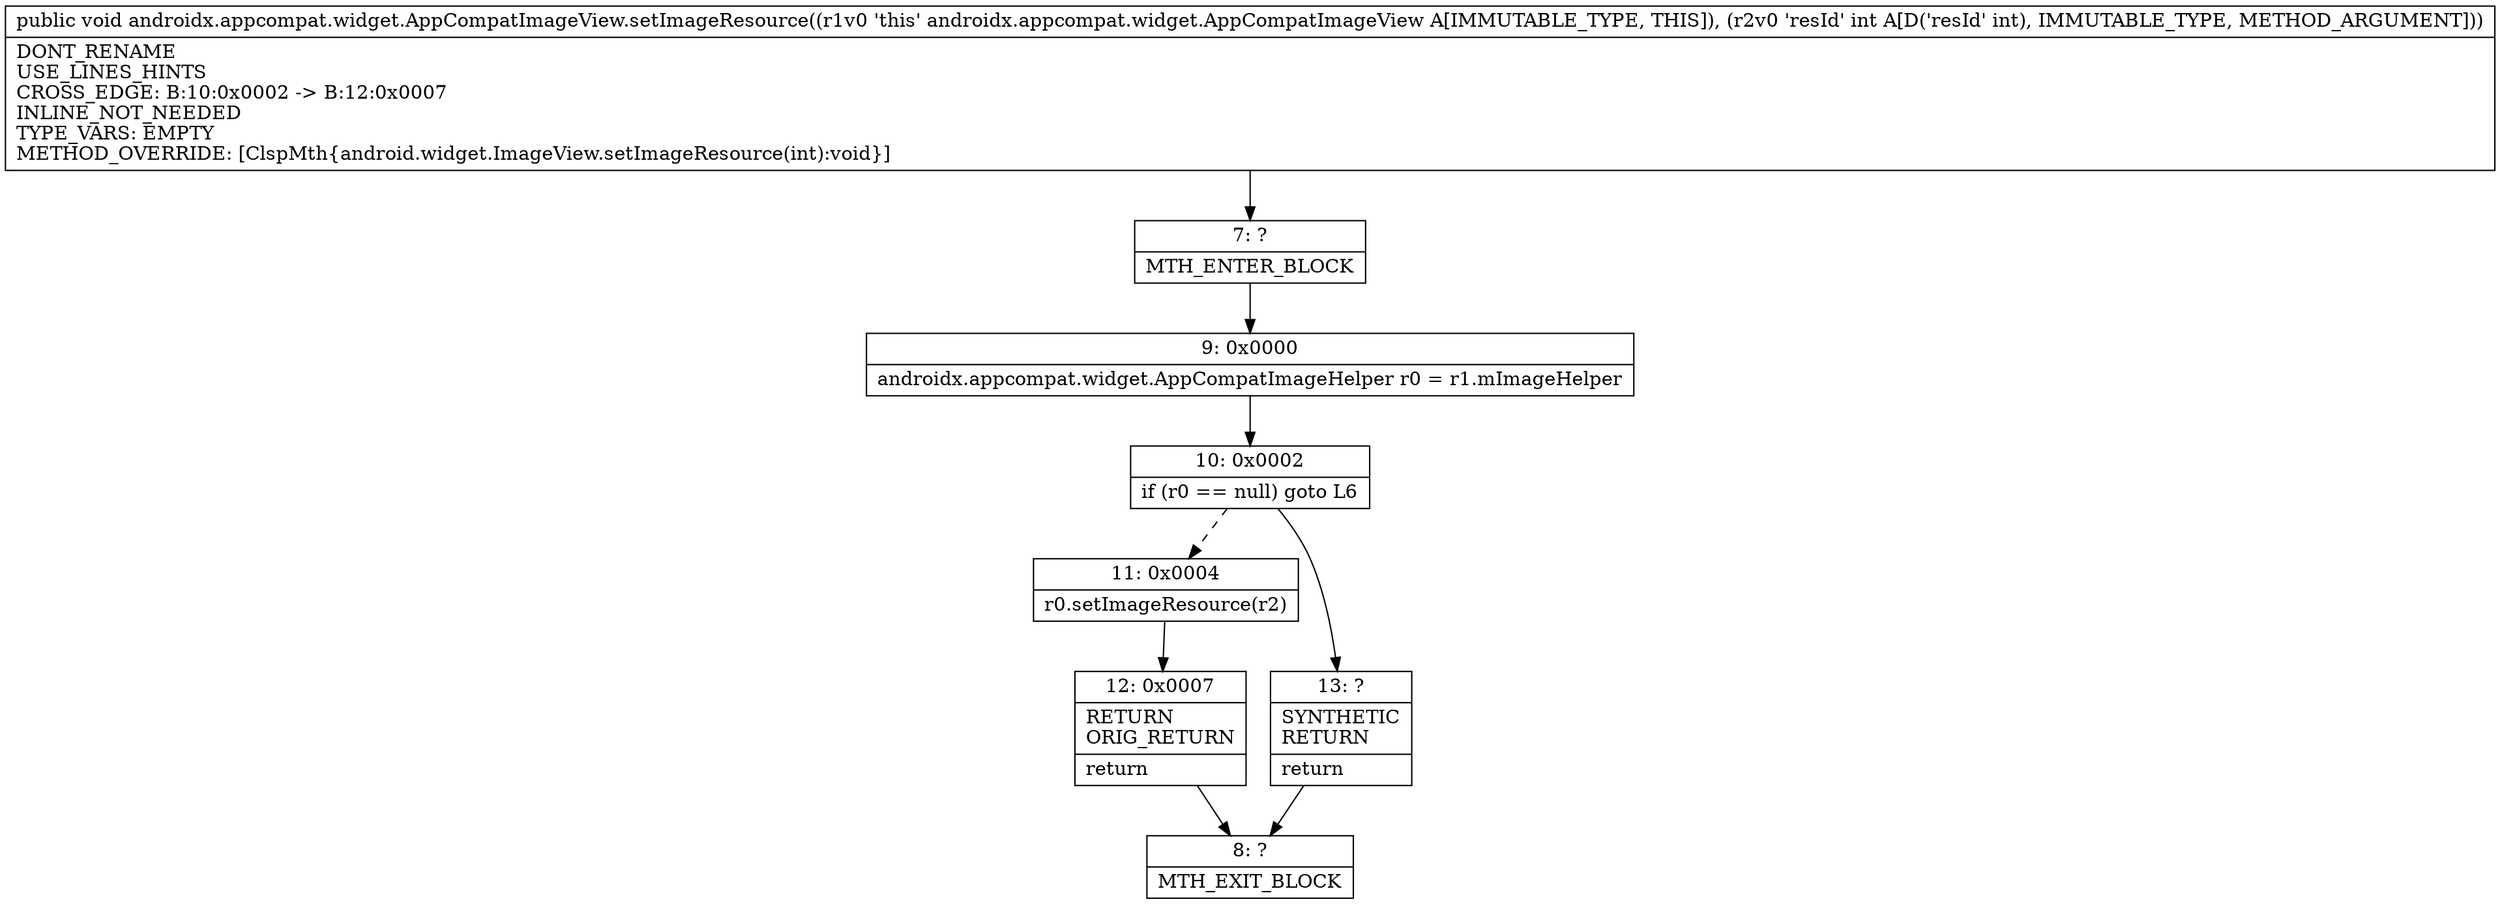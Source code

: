 digraph "CFG forandroidx.appcompat.widget.AppCompatImageView.setImageResource(I)V" {
Node_7 [shape=record,label="{7\:\ ?|MTH_ENTER_BLOCK\l}"];
Node_9 [shape=record,label="{9\:\ 0x0000|androidx.appcompat.widget.AppCompatImageHelper r0 = r1.mImageHelper\l}"];
Node_10 [shape=record,label="{10\:\ 0x0002|if (r0 == null) goto L6\l}"];
Node_11 [shape=record,label="{11\:\ 0x0004|r0.setImageResource(r2)\l}"];
Node_12 [shape=record,label="{12\:\ 0x0007|RETURN\lORIG_RETURN\l|return\l}"];
Node_8 [shape=record,label="{8\:\ ?|MTH_EXIT_BLOCK\l}"];
Node_13 [shape=record,label="{13\:\ ?|SYNTHETIC\lRETURN\l|return\l}"];
MethodNode[shape=record,label="{public void androidx.appcompat.widget.AppCompatImageView.setImageResource((r1v0 'this' androidx.appcompat.widget.AppCompatImageView A[IMMUTABLE_TYPE, THIS]), (r2v0 'resId' int A[D('resId' int), IMMUTABLE_TYPE, METHOD_ARGUMENT]))  | DONT_RENAME\lUSE_LINES_HINTS\lCROSS_EDGE: B:10:0x0002 \-\> B:12:0x0007\lINLINE_NOT_NEEDED\lTYPE_VARS: EMPTY\lMETHOD_OVERRIDE: [ClspMth\{android.widget.ImageView.setImageResource(int):void\}]\l}"];
MethodNode -> Node_7;Node_7 -> Node_9;
Node_9 -> Node_10;
Node_10 -> Node_11[style=dashed];
Node_10 -> Node_13;
Node_11 -> Node_12;
Node_12 -> Node_8;
Node_13 -> Node_8;
}

